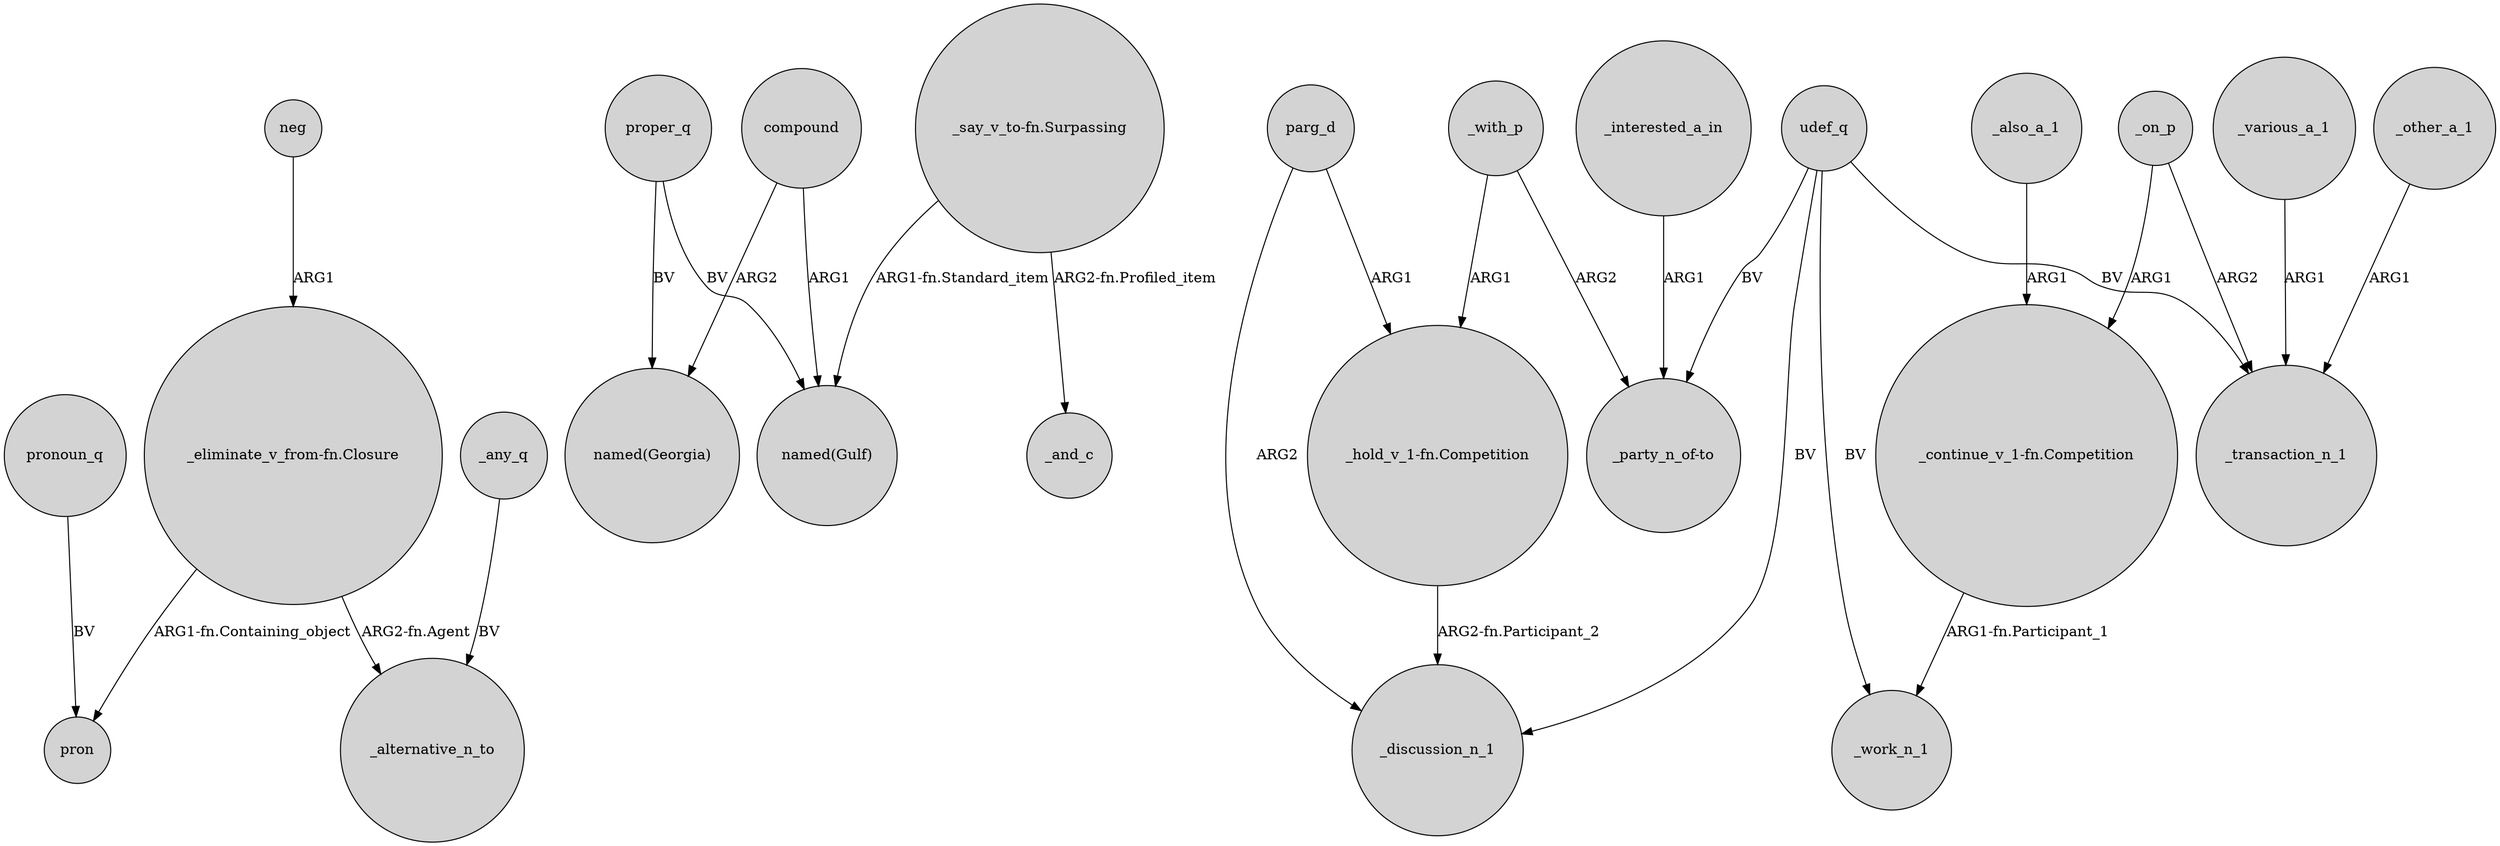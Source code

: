digraph {
	node [shape=circle style=filled]
	"_eliminate_v_from-fn.Closure" -> pron [label="ARG1-fn.Containing_object"]
	compound -> "named(Georgia)" [label=ARG2]
	"_eliminate_v_from-fn.Closure" -> _alternative_n_to [label="ARG2-fn.Agent"]
	parg_d -> "_hold_v_1-fn.Competition" [label=ARG1]
	_other_a_1 -> _transaction_n_1 [label=ARG1]
	_with_p -> "_hold_v_1-fn.Competition" [label=ARG1]
	"_continue_v_1-fn.Competition" -> _work_n_1 [label="ARG1-fn.Participant_1"]
	"_say_v_to-fn.Surpassing" -> _and_c [label="ARG2-fn.Profiled_item"]
	_interested_a_in -> "_party_n_of-to" [label=ARG1]
	udef_q -> _transaction_n_1 [label=BV]
	udef_q -> "_party_n_of-to" [label=BV]
	parg_d -> _discussion_n_1 [label=ARG2]
	neg -> "_eliminate_v_from-fn.Closure" [label=ARG1]
	_also_a_1 -> "_continue_v_1-fn.Competition" [label=ARG1]
	_with_p -> "_party_n_of-to" [label=ARG2]
	udef_q -> _discussion_n_1 [label=BV]
	_various_a_1 -> _transaction_n_1 [label=ARG1]
	proper_q -> "named(Gulf)" [label=BV]
	"_say_v_to-fn.Surpassing" -> "named(Gulf)" [label="ARG1-fn.Standard_item"]
	compound -> "named(Gulf)" [label=ARG1]
	_on_p -> "_continue_v_1-fn.Competition" [label=ARG1]
	_on_p -> _transaction_n_1 [label=ARG2]
	pronoun_q -> pron [label=BV]
	"_hold_v_1-fn.Competition" -> _discussion_n_1 [label="ARG2-fn.Participant_2"]
	_any_q -> _alternative_n_to [label=BV]
	udef_q -> _work_n_1 [label=BV]
	proper_q -> "named(Georgia)" [label=BV]
}
